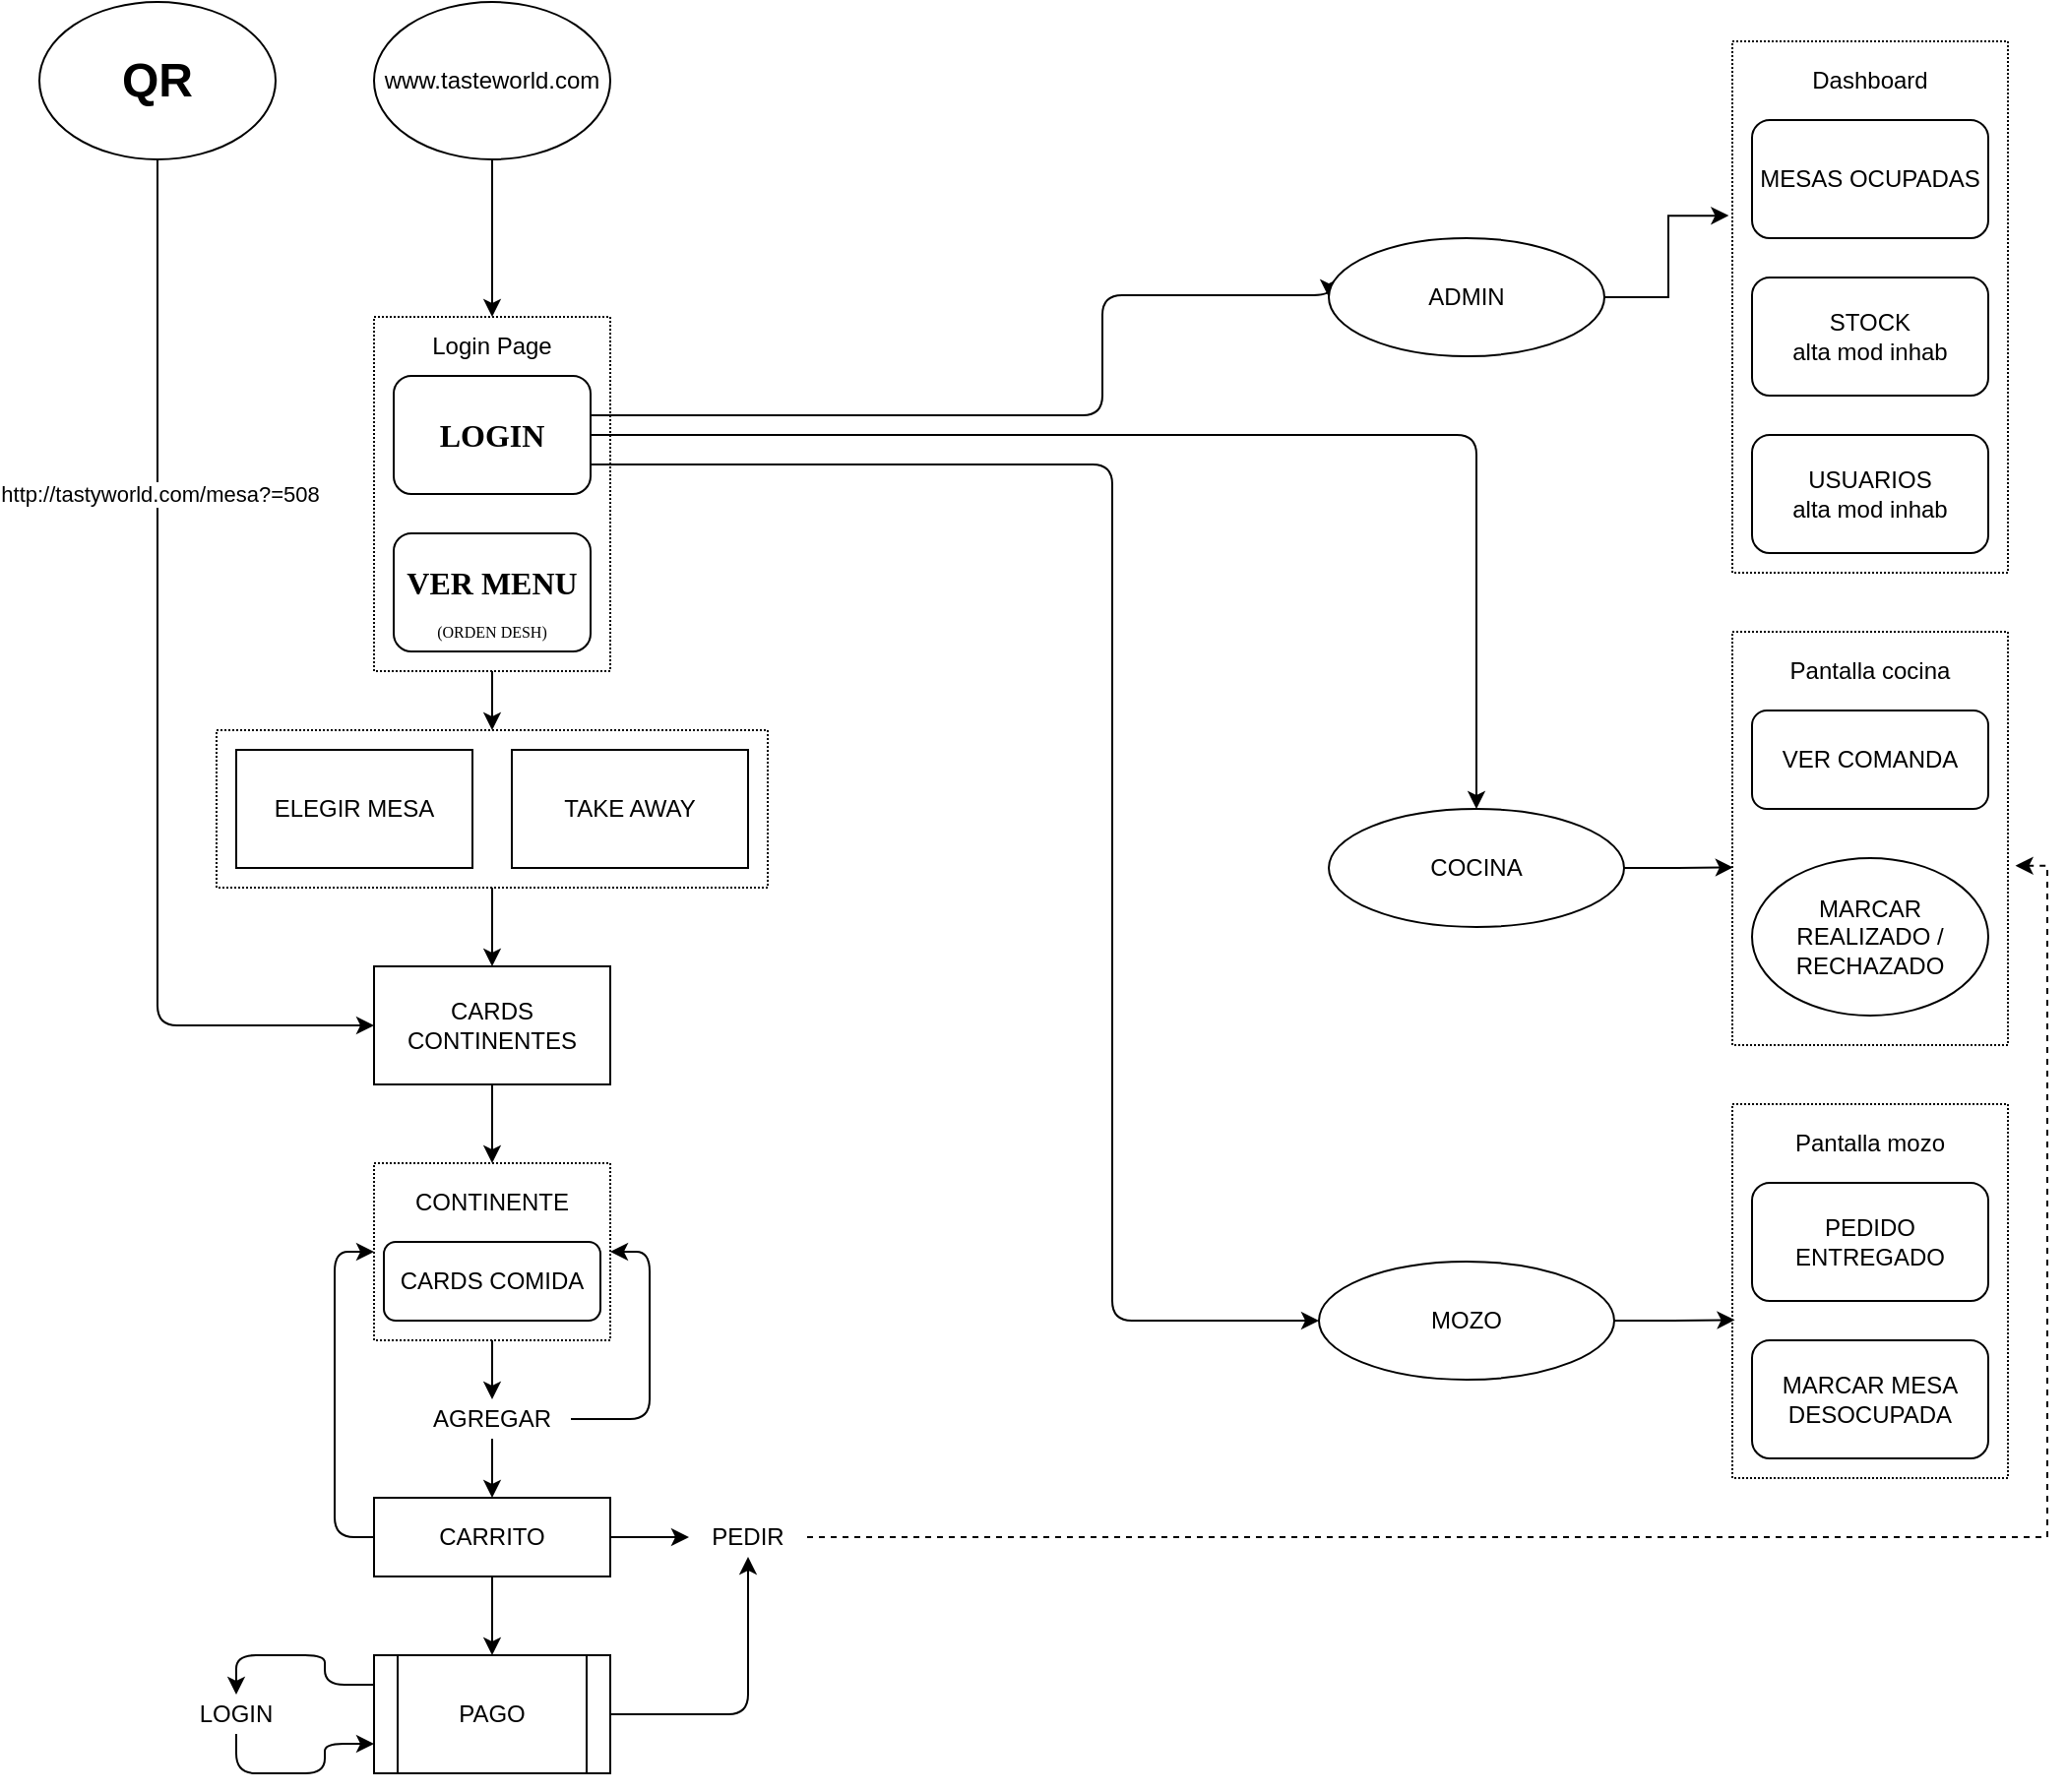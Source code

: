 <mxfile version="14.8.4" type="device" pages="2"><diagram name="Sprint 1" id="sTwgk8ENiqiae4mdQFXk"><mxGraphModel dx="3928" dy="5046" grid="1" gridSize="10" guides="1" tooltips="1" connect="1" arrows="1" fold="1" page="0" pageScale="1" pageWidth="1100" pageHeight="850" background="none" math="0" shadow="0"><root><mxCell id="5r1ZGjPrySuiT8WWX0vG-0"/><mxCell id="5r1ZGjPrySuiT8WWX0vG-1" parent="5r1ZGjPrySuiT8WWX0vG-0"/><mxCell id="5r1ZGjPrySuiT8WWX0vG-53" value="" style="rounded=0;whiteSpace=wrap;html=1;dashed=1;dashPattern=1 1;fillColor=none;" vertex="1" parent="5r1ZGjPrySuiT8WWX0vG-1"><mxGeometry x="-1640" y="-3870" width="140" height="210" as="geometry"/></mxCell><mxCell id="5r1ZGjPrySuiT8WWX0vG-51" value="" style="rounded=0;whiteSpace=wrap;html=1;dashed=1;dashPattern=1 1;fillColor=none;" vertex="1" parent="5r1ZGjPrySuiT8WWX0vG-1"><mxGeometry x="-1640" y="-4170" width="140" height="270" as="geometry"/></mxCell><mxCell id="5r1ZGjPrySuiT8WWX0vG-2" value="" style="rounded=0;whiteSpace=wrap;html=1;dashed=1;dashPattern=1 1;fillColor=none;" vertex="1" parent="5r1ZGjPrySuiT8WWX0vG-1"><mxGeometry x="-2410" y="-3820" width="280" height="80" as="geometry"/></mxCell><mxCell id="5r1ZGjPrySuiT8WWX0vG-3" value="" style="rounded=0;whiteSpace=wrap;html=1;dashed=1;dashPattern=1 1;fillColor=none;" vertex="1" parent="5r1ZGjPrySuiT8WWX0vG-1"><mxGeometry x="-2330" y="-3600" width="120" height="90" as="geometry"/></mxCell><mxCell id="5r1ZGjPrySuiT8WWX0vG-4" value="" style="rounded=0;whiteSpace=wrap;html=1;dashed=1;dashPattern=1 1;fillColor=none;" vertex="1" parent="5r1ZGjPrySuiT8WWX0vG-1"><mxGeometry x="-2330" y="-4030" width="120" height="180" as="geometry"/></mxCell><mxCell id="5r1ZGjPrySuiT8WWX0vG-5" value="" style="rounded=0;whiteSpace=wrap;html=1;dashed=1;dashPattern=1 1;fillColor=none;" vertex="1" parent="5r1ZGjPrySuiT8WWX0vG-1"><mxGeometry x="-1640" y="-3630" width="140" height="190" as="geometry"/></mxCell><mxCell id="5r1ZGjPrySuiT8WWX0vG-6" style="edgeStyle=orthogonalEdgeStyle;rounded=1;html=1;labelBackgroundColor=none;startArrow=none;startFill=0;startSize=5;endArrow=classicThin;endFill=1;endSize=5;jettySize=auto;orthogonalLoop=1;strokeWidth=1;fontFamily=Verdana;fontSize=8" edge="1" parent="5r1ZGjPrySuiT8WWX0vG-1"><mxGeometry relative="1" as="geometry"><Array as="points"><mxPoint x="730" y="650"/><mxPoint x="730" y="590"/><mxPoint x="470" y="590"/></Array><mxPoint x="130" y="1260" as="sourcePoint"/></mxGeometry></mxCell><mxCell id="5r1ZGjPrySuiT8WWX0vG-7" style="edgeStyle=orthogonalEdgeStyle;rounded=1;html=1;labelBackgroundColor=none;startArrow=none;startFill=0;startSize=5;endArrow=classicThin;endFill=1;endSize=5;jettySize=auto;orthogonalLoop=1;strokeWidth=1;fontFamily=Verdana;fontSize=8" edge="1" parent="5r1ZGjPrySuiT8WWX0vG-1"><mxGeometry relative="1" as="geometry"><Array as="points"><mxPoint x="730" y="650"/><mxPoint x="730" y="590"/><mxPoint x="150" y="590"/></Array><mxPoint x="150" y="620" as="targetPoint"/></mxGeometry></mxCell><mxCell id="5r1ZGjPrySuiT8WWX0vG-8" style="edgeStyle=orthogonalEdgeStyle;rounded=1;html=1;labelBackgroundColor=none;startArrow=none;startFill=0;startSize=5;endArrow=classicThin;endFill=1;endSize=5;jettySize=auto;orthogonalLoop=1;strokeWidth=1;fontFamily=Verdana;fontSize=8" edge="1" parent="5r1ZGjPrySuiT8WWX0vG-1"><mxGeometry relative="1" as="geometry"><Array as="points"><mxPoint x="150" y="690"/><mxPoint x="560" y="690"/><mxPoint x="560" y="650"/></Array><mxPoint x="150" y="680" as="sourcePoint"/></mxGeometry></mxCell><mxCell id="5r1ZGjPrySuiT8WWX0vG-9" style="edgeStyle=orthogonalEdgeStyle;rounded=0;orthogonalLoop=1;jettySize=auto;html=1;exitX=0.5;exitY=1;exitDx=0;exitDy=0;" edge="1" parent="5r1ZGjPrySuiT8WWX0vG-1" source="5r1ZGjPrySuiT8WWX0vG-4"><mxGeometry relative="1" as="geometry"><mxPoint x="-2270" y="-3820" as="targetPoint"/></mxGeometry></mxCell><mxCell id="5r1ZGjPrySuiT8WWX0vG-10" style="edgeStyle=orthogonalEdgeStyle;rounded=1;orthogonalLoop=1;jettySize=auto;html=1;entryX=0;entryY=0.5;entryDx=0;entryDy=0;" edge="1" parent="5r1ZGjPrySuiT8WWX0vG-1" source="5r1ZGjPrySuiT8WWX0vG-13" target="5r1ZGjPrySuiT8WWX0vG-18"><mxGeometry relative="1" as="geometry"><Array as="points"><mxPoint x="-1960" y="-3980"/><mxPoint x="-1960" y="-4041"/></Array></mxGeometry></mxCell><mxCell id="5r1ZGjPrySuiT8WWX0vG-11" style="edgeStyle=orthogonalEdgeStyle;rounded=1;orthogonalLoop=1;jettySize=auto;html=1;exitX=1;exitY=0.5;exitDx=0;exitDy=0;entryX=0.5;entryY=0;entryDx=0;entryDy=0;" edge="1" parent="5r1ZGjPrySuiT8WWX0vG-1" source="5r1ZGjPrySuiT8WWX0vG-13" target="5r1ZGjPrySuiT8WWX0vG-43"><mxGeometry relative="1" as="geometry"><mxPoint x="-1760" y="-3810" as="targetPoint"/><Array as="points"><mxPoint x="-1770" y="-3970"/></Array></mxGeometry></mxCell><mxCell id="5r1ZGjPrySuiT8WWX0vG-12" style="edgeStyle=orthogonalEdgeStyle;rounded=1;orthogonalLoop=1;jettySize=auto;html=1;entryX=0;entryY=0.5;entryDx=0;entryDy=0;exitX=1;exitY=0.75;exitDx=0;exitDy=0;" edge="1" parent="5r1ZGjPrySuiT8WWX0vG-1" source="5r1ZGjPrySuiT8WWX0vG-13" target="5r1ZGjPrySuiT8WWX0vG-47"><mxGeometry relative="1" as="geometry"><mxPoint x="-1845" y="-3560" as="targetPoint"/><Array as="points"><mxPoint x="-1955" y="-3955"/><mxPoint x="-1955" y="-3520"/></Array><mxPoint x="-2215" y="-4050" as="sourcePoint"/></mxGeometry></mxCell><mxCell id="5r1ZGjPrySuiT8WWX0vG-13" value="&lt;h1&gt;LOGIN&lt;/h1&gt;" style="rounded=1;whiteSpace=wrap;html=1;shadow=0;labelBackgroundColor=none;strokeWidth=1;fontFamily=Verdana;fontSize=8;align=center;" vertex="1" parent="5r1ZGjPrySuiT8WWX0vG-1"><mxGeometry x="-2320" y="-4000" width="100" height="60" as="geometry"/></mxCell><mxCell id="5r1ZGjPrySuiT8WWX0vG-14" style="edgeStyle=orthogonalEdgeStyle;rounded=0;orthogonalLoop=1;jettySize=auto;html=1;" edge="1" parent="5r1ZGjPrySuiT8WWX0vG-1" source="5r1ZGjPrySuiT8WWX0vG-15"><mxGeometry relative="1" as="geometry"><mxPoint x="-2270" y="-4030" as="targetPoint"/></mxGeometry></mxCell><mxCell id="5r1ZGjPrySuiT8WWX0vG-15" value="www.tasteworld.com" style="ellipse;whiteSpace=wrap;html=1;" vertex="1" parent="5r1ZGjPrySuiT8WWX0vG-1"><mxGeometry x="-2330" y="-4190" width="120" height="80" as="geometry"/></mxCell><mxCell id="5r1ZGjPrySuiT8WWX0vG-16" value="&lt;h1&gt;VER MENU&lt;/h1&gt;&lt;div&gt;(ORDEN DESH)&lt;/div&gt;" style="rounded=1;whiteSpace=wrap;html=1;shadow=0;labelBackgroundColor=none;strokeWidth=1;fontFamily=Verdana;fontSize=8;align=center;" vertex="1" parent="5r1ZGjPrySuiT8WWX0vG-1"><mxGeometry x="-2320" y="-3920" width="100" height="60" as="geometry"/></mxCell><mxCell id="5r1ZGjPrySuiT8WWX0vG-17" style="edgeStyle=orthogonalEdgeStyle;rounded=0;orthogonalLoop=1;jettySize=auto;html=1;entryX=-0.013;entryY=0.328;entryDx=0;entryDy=0;entryPerimeter=0;" edge="1" parent="5r1ZGjPrySuiT8WWX0vG-1" source="5r1ZGjPrySuiT8WWX0vG-18" target="5r1ZGjPrySuiT8WWX0vG-51"><mxGeometry relative="1" as="geometry"><mxPoint x="-1800" y="-4050" as="targetPoint"/></mxGeometry></mxCell><mxCell id="5r1ZGjPrySuiT8WWX0vG-18" value="ADMIN" style="ellipse;whiteSpace=wrap;html=1;" vertex="1" parent="5r1ZGjPrySuiT8WWX0vG-1"><mxGeometry x="-1845" y="-4070" width="140" height="60" as="geometry"/></mxCell><mxCell id="5r1ZGjPrySuiT8WWX0vG-19" value="ELEGIR MESA" style="rounded=0;whiteSpace=wrap;html=1;" vertex="1" parent="5r1ZGjPrySuiT8WWX0vG-1"><mxGeometry x="-2400" y="-3810" width="120" height="60" as="geometry"/></mxCell><mxCell id="5r1ZGjPrySuiT8WWX0vG-20" value="TAKE AWAY" style="rounded=0;whiteSpace=wrap;html=1;" vertex="1" parent="5r1ZGjPrySuiT8WWX0vG-1"><mxGeometry x="-2260" y="-3810" width="120" height="60" as="geometry"/></mxCell><mxCell id="5r1ZGjPrySuiT8WWX0vG-21" style="edgeStyle=orthogonalEdgeStyle;rounded=0;orthogonalLoop=1;jettySize=auto;html=1;entryX=0.5;entryY=0;entryDx=0;entryDy=0;" edge="1" parent="5r1ZGjPrySuiT8WWX0vG-1" source="5r1ZGjPrySuiT8WWX0vG-22" target="5r1ZGjPrySuiT8WWX0vG-3"><mxGeometry relative="1" as="geometry"><mxPoint x="-2270" y="-3510" as="targetPoint"/></mxGeometry></mxCell><mxCell id="5r1ZGjPrySuiT8WWX0vG-22" value="CARDS&lt;br&gt;CONTINENTES" style="rounded=0;whiteSpace=wrap;html=1;" vertex="1" parent="5r1ZGjPrySuiT8WWX0vG-1"><mxGeometry x="-2330" y="-3700" width="120" height="60" as="geometry"/></mxCell><mxCell id="5r1ZGjPrySuiT8WWX0vG-23" style="edgeStyle=orthogonalEdgeStyle;rounded=0;orthogonalLoop=1;jettySize=auto;html=1;entryX=0.5;entryY=0;entryDx=0;entryDy=0;exitX=0.5;exitY=1;exitDx=0;exitDy=0;" edge="1" parent="5r1ZGjPrySuiT8WWX0vG-1" source="5r1ZGjPrySuiT8WWX0vG-3" target="5r1ZGjPrySuiT8WWX0vG-31"><mxGeometry relative="1" as="geometry"><mxPoint x="-2300" y="-3420" as="targetPoint"/><mxPoint x="-2270" y="-3480" as="sourcePoint"/><Array as="points"/></mxGeometry></mxCell><mxCell id="5r1ZGjPrySuiT8WWX0vG-24" value="CARDS COMIDA" style="rounded=1;whiteSpace=wrap;html=1;" vertex="1" parent="5r1ZGjPrySuiT8WWX0vG-1"><mxGeometry x="-2325" y="-3560" width="110" height="40" as="geometry"/></mxCell><mxCell id="5r1ZGjPrySuiT8WWX0vG-25" style="edgeStyle=orthogonalEdgeStyle;rounded=0;orthogonalLoop=1;jettySize=auto;html=1;entryX=0.5;entryY=0;entryDx=0;entryDy=0;" edge="1" parent="5r1ZGjPrySuiT8WWX0vG-1" source="5r1ZGjPrySuiT8WWX0vG-28" target="5r1ZGjPrySuiT8WWX0vG-38"><mxGeometry relative="1" as="geometry"><mxPoint x="-2280" y="-3280" as="targetPoint"/></mxGeometry></mxCell><mxCell id="5r1ZGjPrySuiT8WWX0vG-62" style="edgeStyle=orthogonalEdgeStyle;rounded=0;orthogonalLoop=1;jettySize=auto;html=1;" edge="1" parent="5r1ZGjPrySuiT8WWX0vG-1" source="5r1ZGjPrySuiT8WWX0vG-28" target="5r1ZGjPrySuiT8WWX0vG-33"><mxGeometry relative="1" as="geometry"/></mxCell><mxCell id="4uytHqcMzEeKUFd8pP2S-0" style="edgeStyle=orthogonalEdgeStyle;rounded=1;orthogonalLoop=1;jettySize=auto;html=1;exitX=0;exitY=0.5;exitDx=0;exitDy=0;entryX=0;entryY=0.5;entryDx=0;entryDy=0;" edge="1" parent="5r1ZGjPrySuiT8WWX0vG-1" source="5r1ZGjPrySuiT8WWX0vG-28" target="5r1ZGjPrySuiT8WWX0vG-3"><mxGeometry relative="1" as="geometry"/></mxCell><mxCell id="5r1ZGjPrySuiT8WWX0vG-28" value="CARRITO" style="rounded=0;whiteSpace=wrap;html=1;" vertex="1" parent="5r1ZGjPrySuiT8WWX0vG-1"><mxGeometry x="-2330" y="-3430" width="120" height="40" as="geometry"/></mxCell><mxCell id="5r1ZGjPrySuiT8WWX0vG-29" value="" style="edgeStyle=orthogonalEdgeStyle;rounded=0;orthogonalLoop=1;jettySize=auto;html=1;" edge="1" parent="5r1ZGjPrySuiT8WWX0vG-1" source="5r1ZGjPrySuiT8WWX0vG-31" target="5r1ZGjPrySuiT8WWX0vG-28"><mxGeometry relative="1" as="geometry"/></mxCell><mxCell id="5r1ZGjPrySuiT8WWX0vG-30" style="edgeStyle=orthogonalEdgeStyle;rounded=1;orthogonalLoop=1;jettySize=auto;html=1;entryX=1;entryY=0.5;entryDx=0;entryDy=0;exitX=1;exitY=0.5;exitDx=0;exitDy=0;" edge="1" parent="5r1ZGjPrySuiT8WWX0vG-1" source="5r1ZGjPrySuiT8WWX0vG-31" target="5r1ZGjPrySuiT8WWX0vG-3"><mxGeometry relative="1" as="geometry"><mxPoint x="-2230" y="-3450" as="targetPoint"/><Array as="points"><mxPoint x="-2190" y="-3470"/><mxPoint x="-2190" y="-3555"/></Array></mxGeometry></mxCell><mxCell id="5r1ZGjPrySuiT8WWX0vG-31" value="AGREGAR" style="text;html=1;strokeColor=none;fillColor=none;align=center;verticalAlign=middle;whiteSpace=wrap;rounded=0;" vertex="1" parent="5r1ZGjPrySuiT8WWX0vG-1"><mxGeometry x="-2310" y="-3480" width="80" height="20" as="geometry"/></mxCell><mxCell id="5r1ZGjPrySuiT8WWX0vG-63" style="edgeStyle=orthogonalEdgeStyle;rounded=0;orthogonalLoop=1;jettySize=auto;html=1;exitX=1;exitY=0.5;exitDx=0;exitDy=0;entryX=1.027;entryY=0.566;entryDx=0;entryDy=0;dashed=1;entryPerimeter=0;" edge="1" parent="5r1ZGjPrySuiT8WWX0vG-1" source="5r1ZGjPrySuiT8WWX0vG-33" target="5r1ZGjPrySuiT8WWX0vG-53"><mxGeometry relative="1" as="geometry"><Array as="points"><mxPoint x="-1480" y="-3410"/><mxPoint x="-1480" y="-3751"/></Array></mxGeometry></mxCell><mxCell id="5r1ZGjPrySuiT8WWX0vG-33" value="PEDIR" style="text;html=1;strokeColor=none;fillColor=none;align=center;verticalAlign=middle;whiteSpace=wrap;rounded=0;" vertex="1" parent="5r1ZGjPrySuiT8WWX0vG-1"><mxGeometry x="-2170" y="-3420" width="60" height="20" as="geometry"/></mxCell><mxCell id="5r1ZGjPrySuiT8WWX0vG-61" style="edgeStyle=orthogonalEdgeStyle;rounded=1;orthogonalLoop=1;jettySize=auto;html=1;exitX=0.5;exitY=1;exitDx=0;exitDy=0;entryX=0;entryY=0.75;entryDx=0;entryDy=0;" edge="1" parent="5r1ZGjPrySuiT8WWX0vG-1" source="5r1ZGjPrySuiT8WWX0vG-35" target="5r1ZGjPrySuiT8WWX0vG-38"><mxGeometry relative="1" as="geometry"/></mxCell><mxCell id="5r1ZGjPrySuiT8WWX0vG-35" value="LOGIN" style="text;html=1;strokeColor=none;fillColor=none;align=center;verticalAlign=middle;whiteSpace=wrap;rounded=0;" vertex="1" parent="5r1ZGjPrySuiT8WWX0vG-1"><mxGeometry x="-2420" y="-3330" width="40" height="20" as="geometry"/></mxCell><mxCell id="5r1ZGjPrySuiT8WWX0vG-36" style="edgeStyle=orthogonalEdgeStyle;rounded=1;orthogonalLoop=1;jettySize=auto;html=1;entryX=0;entryY=0.5;entryDx=0;entryDy=0;" edge="1" parent="5r1ZGjPrySuiT8WWX0vG-1" source="5r1ZGjPrySuiT8WWX0vG-37" target="5r1ZGjPrySuiT8WWX0vG-22"><mxGeometry relative="1" as="geometry"><Array as="points"><mxPoint x="-2440" y="-3670"/></Array></mxGeometry></mxCell><mxCell id="02YMVN7WLii4AEk79RBz-1" value="http://tastyworld.com/mesa?=508" style="edgeLabel;html=1;align=center;verticalAlign=middle;resizable=0;points=[];" vertex="1" connectable="0" parent="5r1ZGjPrySuiT8WWX0vG-36"><mxGeometry x="-0.384" y="1" relative="1" as="geometry"><mxPoint as="offset"/></mxGeometry></mxCell><mxCell id="5r1ZGjPrySuiT8WWX0vG-37" value="&lt;h1&gt;QR&lt;/h1&gt;" style="ellipse;whiteSpace=wrap;html=1;" vertex="1" parent="5r1ZGjPrySuiT8WWX0vG-1"><mxGeometry x="-2500" y="-4190" width="120" height="80" as="geometry"/></mxCell><mxCell id="5r1ZGjPrySuiT8WWX0vG-60" style="edgeStyle=orthogonalEdgeStyle;rounded=1;orthogonalLoop=1;jettySize=auto;html=1;exitX=0;exitY=0.25;exitDx=0;exitDy=0;entryX=0.5;entryY=0;entryDx=0;entryDy=0;" edge="1" parent="5r1ZGjPrySuiT8WWX0vG-1" source="5r1ZGjPrySuiT8WWX0vG-38" target="5r1ZGjPrySuiT8WWX0vG-35"><mxGeometry relative="1" as="geometry"/></mxCell><mxCell id="5r1ZGjPrySuiT8WWX0vG-38" value="PAGO" style="shape=process;whiteSpace=wrap;html=1;backgroundOutline=1;" vertex="1" parent="5r1ZGjPrySuiT8WWX0vG-1"><mxGeometry x="-2330" y="-3350" width="120" height="60" as="geometry"/></mxCell><mxCell id="5r1ZGjPrySuiT8WWX0vG-39" value="MESAS OCUPADAS" style="rounded=1;whiteSpace=wrap;html=1;" vertex="1" parent="5r1ZGjPrySuiT8WWX0vG-1"><mxGeometry x="-1630" y="-4130" width="120" height="60" as="geometry"/></mxCell><mxCell id="5r1ZGjPrySuiT8WWX0vG-40" value="STOCK&lt;br&gt;alta mod inhab" style="rounded=1;whiteSpace=wrap;html=1;" vertex="1" parent="5r1ZGjPrySuiT8WWX0vG-1"><mxGeometry x="-1630" y="-4050" width="120" height="60" as="geometry"/></mxCell><mxCell id="5r1ZGjPrySuiT8WWX0vG-41" value="USUARIOS&lt;br&gt;alta mod inhab" style="rounded=1;whiteSpace=wrap;html=1;" vertex="1" parent="5r1ZGjPrySuiT8WWX0vG-1"><mxGeometry x="-1630" y="-3970" width="120" height="60" as="geometry"/></mxCell><mxCell id="5r1ZGjPrySuiT8WWX0vG-42" style="edgeStyle=orthogonalEdgeStyle;rounded=0;orthogonalLoop=1;jettySize=auto;html=1;exitX=1;exitY=0.5;exitDx=0;exitDy=0;entryX=0.003;entryY=0.57;entryDx=0;entryDy=0;entryPerimeter=0;" edge="1" parent="5r1ZGjPrySuiT8WWX0vG-1" source="5r1ZGjPrySuiT8WWX0vG-43" target="5r1ZGjPrySuiT8WWX0vG-53"><mxGeometry relative="1" as="geometry"><Array as="points"/></mxGeometry></mxCell><mxCell id="5r1ZGjPrySuiT8WWX0vG-43" value="COCINA" style="ellipse;whiteSpace=wrap;html=1;" vertex="1" parent="5r1ZGjPrySuiT8WWX0vG-1"><mxGeometry x="-1845" y="-3780" width="150" height="60" as="geometry"/></mxCell><mxCell id="5r1ZGjPrySuiT8WWX0vG-44" value="VER COMANDA" style="rounded=1;whiteSpace=wrap;html=1;" vertex="1" parent="5r1ZGjPrySuiT8WWX0vG-1"><mxGeometry x="-1630" y="-3830" width="120" height="50" as="geometry"/></mxCell><mxCell id="5r1ZGjPrySuiT8WWX0vG-45" value="MARCAR&lt;br&gt;REALIZADO / RECHAZADO" style="ellipse;whiteSpace=wrap;html=1;" vertex="1" parent="5r1ZGjPrySuiT8WWX0vG-1"><mxGeometry x="-1630" y="-3755" width="120" height="80" as="geometry"/></mxCell><mxCell id="5r1ZGjPrySuiT8WWX0vG-46" style="edgeStyle=orthogonalEdgeStyle;rounded=0;orthogonalLoop=1;jettySize=auto;html=1;exitX=1;exitY=0.5;exitDx=0;exitDy=0;entryX=0.009;entryY=0.577;entryDx=0;entryDy=0;entryPerimeter=0;" edge="1" parent="5r1ZGjPrySuiT8WWX0vG-1" source="5r1ZGjPrySuiT8WWX0vG-47" target="5r1ZGjPrySuiT8WWX0vG-5"><mxGeometry relative="1" as="geometry"/></mxCell><mxCell id="5r1ZGjPrySuiT8WWX0vG-47" value="MOZO" style="ellipse;whiteSpace=wrap;html=1;" vertex="1" parent="5r1ZGjPrySuiT8WWX0vG-1"><mxGeometry x="-1850" y="-3550" width="150" height="60" as="geometry"/></mxCell><mxCell id="5r1ZGjPrySuiT8WWX0vG-48" value="PEDIDO ENTREGADO" style="rounded=1;whiteSpace=wrap;html=1;" vertex="1" parent="5r1ZGjPrySuiT8WWX0vG-1"><mxGeometry x="-1630" y="-3590" width="120" height="60" as="geometry"/></mxCell><mxCell id="5r1ZGjPrySuiT8WWX0vG-49" value="MARCAR MESA DESOCUPADA" style="rounded=1;whiteSpace=wrap;html=1;" vertex="1" parent="5r1ZGjPrySuiT8WWX0vG-1"><mxGeometry x="-1630" y="-3510" width="120" height="60" as="geometry"/></mxCell><mxCell id="5r1ZGjPrySuiT8WWX0vG-50" style="edgeStyle=orthogonalEdgeStyle;rounded=0;orthogonalLoop=1;jettySize=auto;html=1;exitX=0.5;exitY=1;exitDx=0;exitDy=0;entryX=0.5;entryY=0;entryDx=0;entryDy=0;" edge="1" parent="5r1ZGjPrySuiT8WWX0vG-1" source="5r1ZGjPrySuiT8WWX0vG-2" target="5r1ZGjPrySuiT8WWX0vG-22"><mxGeometry relative="1" as="geometry"/></mxCell><mxCell id="5r1ZGjPrySuiT8WWX0vG-52" value="Dashboard" style="text;html=1;strokeColor=none;fillColor=none;align=center;verticalAlign=middle;whiteSpace=wrap;rounded=0;dashed=1;dashPattern=1 1;" vertex="1" parent="5r1ZGjPrySuiT8WWX0vG-1"><mxGeometry x="-1590" y="-4160" width="40" height="20" as="geometry"/></mxCell><mxCell id="5r1ZGjPrySuiT8WWX0vG-54" value="CONTINENTE" style="text;html=1;strokeColor=none;fillColor=none;align=center;verticalAlign=middle;whiteSpace=wrap;rounded=0;dashed=1;dashPattern=1 1;" vertex="1" parent="5r1ZGjPrySuiT8WWX0vG-1"><mxGeometry x="-2290" y="-3590" width="40" height="20" as="geometry"/></mxCell><mxCell id="5r1ZGjPrySuiT8WWX0vG-55" value="Login Page" style="text;html=1;strokeColor=none;fillColor=none;align=center;verticalAlign=middle;whiteSpace=wrap;rounded=0;dashed=1;dashPattern=1 1;" vertex="1" parent="5r1ZGjPrySuiT8WWX0vG-1"><mxGeometry x="-2320" y="-4025" width="100" height="20" as="geometry"/></mxCell><mxCell id="9MQS95N3tItM1WSKMKjJ-0" value="" style="endArrow=classic;html=1;exitX=1;exitY=0.5;exitDx=0;exitDy=0;entryX=0.5;entryY=1;entryDx=0;entryDy=0;edgeStyle=orthogonalEdgeStyle;" edge="1" parent="5r1ZGjPrySuiT8WWX0vG-1" source="5r1ZGjPrySuiT8WWX0vG-38" target="5r1ZGjPrySuiT8WWX0vG-33"><mxGeometry width="50" height="50" relative="1" as="geometry"><mxPoint x="-2000" y="-3530" as="sourcePoint"/><mxPoint x="-1950" y="-3580" as="targetPoint"/></mxGeometry></mxCell><mxCell id="9MQS95N3tItM1WSKMKjJ-1" value="Pantalla cocina" style="text;html=1;strokeColor=none;fillColor=none;align=center;verticalAlign=middle;whiteSpace=wrap;rounded=0;dashed=1;dashPattern=1 1;" vertex="1" parent="5r1ZGjPrySuiT8WWX0vG-1"><mxGeometry x="-1615" y="-3860" width="90" height="20" as="geometry"/></mxCell><mxCell id="9MQS95N3tItM1WSKMKjJ-2" value="Pantalla mozo" style="text;html=1;strokeColor=none;fillColor=none;align=center;verticalAlign=middle;whiteSpace=wrap;rounded=0;dashed=1;dashPattern=1 1;" vertex="1" parent="5r1ZGjPrySuiT8WWX0vG-1"><mxGeometry x="-1610" y="-3620" width="80" height="20" as="geometry"/></mxCell></root></mxGraphModel></diagram><diagram id="PcpXZFqmEtj1Ghxx8IR8" name="Page-2"><mxGraphModel dx="1635" dy="936" grid="1" gridSize="10" guides="1" tooltips="1" connect="1" arrows="1" fold="1" page="1" pageScale="1" pageWidth="827" pageHeight="1169" math="0" shadow="0"><root><mxCell id="8TTs_5NSbFGbkKTQr-i5-0"/><mxCell id="8TTs_5NSbFGbkKTQr-i5-1" parent="8TTs_5NSbFGbkKTQr-i5-0"/><mxCell id="8TTs_5NSbFGbkKTQr-i5-3" value="WWW" style="rounded=1;whiteSpace=wrap;html=1;dashed=1;dashPattern=1 1;fillColor=none;" vertex="1" parent="8TTs_5NSbFGbkKTQr-i5-1"><mxGeometry x="100" y="150" width="120" height="60" as="geometry"/></mxCell><mxCell id="gnFHtNp3jB6Esld5ib7R-0" value="" style="endArrow=classic;html=1;exitX=0.5;exitY=1;exitDx=0;exitDy=0;startArrow=none;" edge="1" parent="8TTs_5NSbFGbkKTQr-i5-1" source="gnFHtNp3jB6Esld5ib7R-6" target="gnFHtNp3jB6Esld5ib7R-5"><mxGeometry width="50" height="50" relative="1" as="geometry"><mxPoint x="390" y="350" as="sourcePoint"/><mxPoint x="240" y="260" as="targetPoint"/></mxGeometry></mxCell><mxCell id="gnFHtNp3jB6Esld5ib7R-1" value="Vertical Container" style="swimlane;dashed=1;dashPattern=1 1;fillColor=none;" vertex="1" parent="8TTs_5NSbFGbkKTQr-i5-1"><mxGeometry x="610" y="150" width="200" height="230" as="geometry"/></mxCell><mxCell id="gnFHtNp3jB6Esld5ib7R-2" value="" style="endArrow=none;dashed=1;html=1;" edge="1" parent="8TTs_5NSbFGbkKTQr-i5-1"><mxGeometry width="50" height="50" relative="1" as="geometry"><mxPoint x="530" y="600" as="sourcePoint"/><mxPoint x="530" y="40" as="targetPoint"/></mxGeometry></mxCell><mxCell id="gnFHtNp3jB6Esld5ib7R-3" value="FRONT" style="text;html=1;strokeColor=none;fillColor=none;align=center;verticalAlign=middle;whiteSpace=wrap;rounded=0;dashed=1;dashPattern=1 1;" vertex="1" parent="8TTs_5NSbFGbkKTQr-i5-1"><mxGeometry x="210" y="70" width="40" height="20" as="geometry"/></mxCell><mxCell id="gnFHtNp3jB6Esld5ib7R-4" value="BACK" style="text;html=1;strokeColor=none;fillColor=none;align=center;verticalAlign=middle;whiteSpace=wrap;rounded=0;dashed=1;dashPattern=1 1;" vertex="1" parent="8TTs_5NSbFGbkKTQr-i5-1"><mxGeometry x="690" y="70" width="40" height="20" as="geometry"/></mxCell><mxCell id="r4suGyRi_WmJYgioqg_R-8" style="edgeStyle=orthogonalEdgeStyle;rounded=0;orthogonalLoop=1;jettySize=auto;html=1;exitX=1;exitY=0.5;exitDx=0;exitDy=0;" edge="1" parent="8TTs_5NSbFGbkKTQr-i5-1" source="gnFHtNp3jB6Esld5ib7R-5"><mxGeometry relative="1" as="geometry"><mxPoint x="610" y="350" as="targetPoint"/></mxGeometry></mxCell><mxCell id="gnFHtNp3jB6Esld5ib7R-5" value="Funcion mod estado de mesa en base de datos" style="rounded=1;whiteSpace=wrap;html=1;dashed=1;dashPattern=1 1;fillColor=none;" vertex="1" parent="8TTs_5NSbFGbkKTQr-i5-1"><mxGeometry x="100" y="320" width="120" height="60" as="geometry"/></mxCell><mxCell id="gnFHtNp3jB6Esld5ib7R-6" value="mesas disponibles&lt;br&gt;&lt;b&gt;DROPDOW&lt;br&gt;&lt;/b&gt;de mesas dispo" style="rounded=0;whiteSpace=wrap;html=1;dashed=1;dashPattern=1 1;fillColor=none;" vertex="1" parent="8TTs_5NSbFGbkKTQr-i5-1"><mxGeometry x="100" y="230" width="120" height="60" as="geometry"/></mxCell><mxCell id="gnFHtNp3jB6Esld5ib7R-7" value="" style="endArrow=none;html=1;exitX=0.5;exitY=1;exitDx=0;exitDy=0;" edge="1" parent="8TTs_5NSbFGbkKTQr-i5-1" source="8TTs_5NSbFGbkKTQr-i5-3" target="gnFHtNp3jB6Esld5ib7R-6"><mxGeometry width="50" height="50" relative="1" as="geometry"><mxPoint x="160" y="210" as="sourcePoint"/><mxPoint x="160" y="320" as="targetPoint"/></mxGeometry></mxCell><mxCell id="gnFHtNp3jB6Esld5ib7R-8" value="" style="endArrow=classic;startArrow=classic;html=1;exitX=1;exitY=0.25;exitDx=0;exitDy=0;" edge="1" parent="8TTs_5NSbFGbkKTQr-i5-1" source="gnFHtNp3jB6Esld5ib7R-6"><mxGeometry width="50" height="50" relative="1" as="geometry"><mxPoint x="390" y="270" as="sourcePoint"/><mxPoint x="610" y="245" as="targetPoint"/></mxGeometry></mxCell><mxCell id="gnFHtNp3jB6Esld5ib7R-9" value="Consulta base de datos" style="edgeLabel;html=1;align=center;verticalAlign=middle;resizable=0;points=[];" vertex="1" connectable="0" parent="gnFHtNp3jB6Esld5ib7R-8"><mxGeometry x="-0.262" y="3" relative="1" as="geometry"><mxPoint as="offset"/></mxGeometry></mxCell><mxCell id="r4suGyRi_WmJYgioqg_R-3" style="edgeStyle=orthogonalEdgeStyle;rounded=0;orthogonalLoop=1;jettySize=auto;html=1;exitX=1;exitY=0.5;exitDx=0;exitDy=0;" edge="1" parent="8TTs_5NSbFGbkKTQr-i5-1" source="r4suGyRi_WmJYgioqg_R-0"><mxGeometry relative="1" as="geometry"><mxPoint x="610" y="180" as="targetPoint"/></mxGeometry></mxCell><mxCell id="r4suGyRi_WmJYgioqg_R-4" value="PUT status FALSE" style="edgeLabel;html=1;align=center;verticalAlign=middle;resizable=0;points=[];" vertex="1" connectable="0" parent="r4suGyRi_WmJYgioqg_R-3"><mxGeometry x="-0.263" relative="1" as="geometry"><mxPoint x="14" as="offset"/></mxGeometry></mxCell><mxCell id="r4suGyRi_WmJYgioqg_R-0" value="QR" style="rounded=1;whiteSpace=wrap;html=1;dashed=1;dashPattern=1 1;fillColor=none;" vertex="1" parent="8TTs_5NSbFGbkKTQr-i5-1"><mxGeometry x="230" y="150" width="120" height="60" as="geometry"/></mxCell><mxCell id="r4suGyRi_WmJYgioqg_R-6" value="GET trae todas las que estan en true" style="text;html=1;strokeColor=none;fillColor=none;align=center;verticalAlign=middle;whiteSpace=wrap;rounded=0;dashed=1;dashPattern=1 1;" vertex="1" parent="8TTs_5NSbFGbkKTQr-i5-1"><mxGeometry x="310" y="260" width="190" height="20" as="geometry"/></mxCell><mxCell id="r4suGyRi_WmJYgioqg_R-7" value="PUT status FALSE" style="edgeLabel;html=1;align=center;verticalAlign=middle;resizable=0;points=[];" vertex="1" connectable="0" parent="8TTs_5NSbFGbkKTQr-i5-1"><mxGeometry x="380" y="350" as="geometry"/></mxCell><mxCell id="r4suGyRi_WmJYgioqg_R-9" value="TASTY WORLD" style="swimlane;dashed=1;dashPattern=1 1;fillColor=none;" vertex="1" parent="8TTs_5NSbFGbkKTQr-i5-1"><mxGeometry x="100" y="420" width="200" height="200" as="geometry"/></mxCell><mxCell id="r4suGyRi_WmJYgioqg_R-10" value="MESA 82" style="text;html=1;strokeColor=none;fillColor=none;align=center;verticalAlign=middle;whiteSpace=wrap;rounded=0;dashed=1;dashPattern=1 1;" vertex="1" parent="r4suGyRi_WmJYgioqg_R-9"><mxGeometry x="60" y="40" width="80" height="20" as="geometry"/></mxCell><mxCell id="r4suGyRi_WmJYgioqg_R-11" value="" style="shape=image;html=1;verticalAlign=top;verticalLabelPosition=bottom;labelBackgroundColor=#ffffff;imageAspect=0;aspect=fixed;image=https://cdn1.iconfinder.com/data/icons/windows8_icons_iconpharm/26/qr_code.png;dashed=1;dashPattern=1 1;fillColor=none;" vertex="1" parent="r4suGyRi_WmJYgioqg_R-9"><mxGeometry x="45" y="70" width="110" height="110" as="geometry"/></mxCell></root></mxGraphModel></diagram></mxfile>